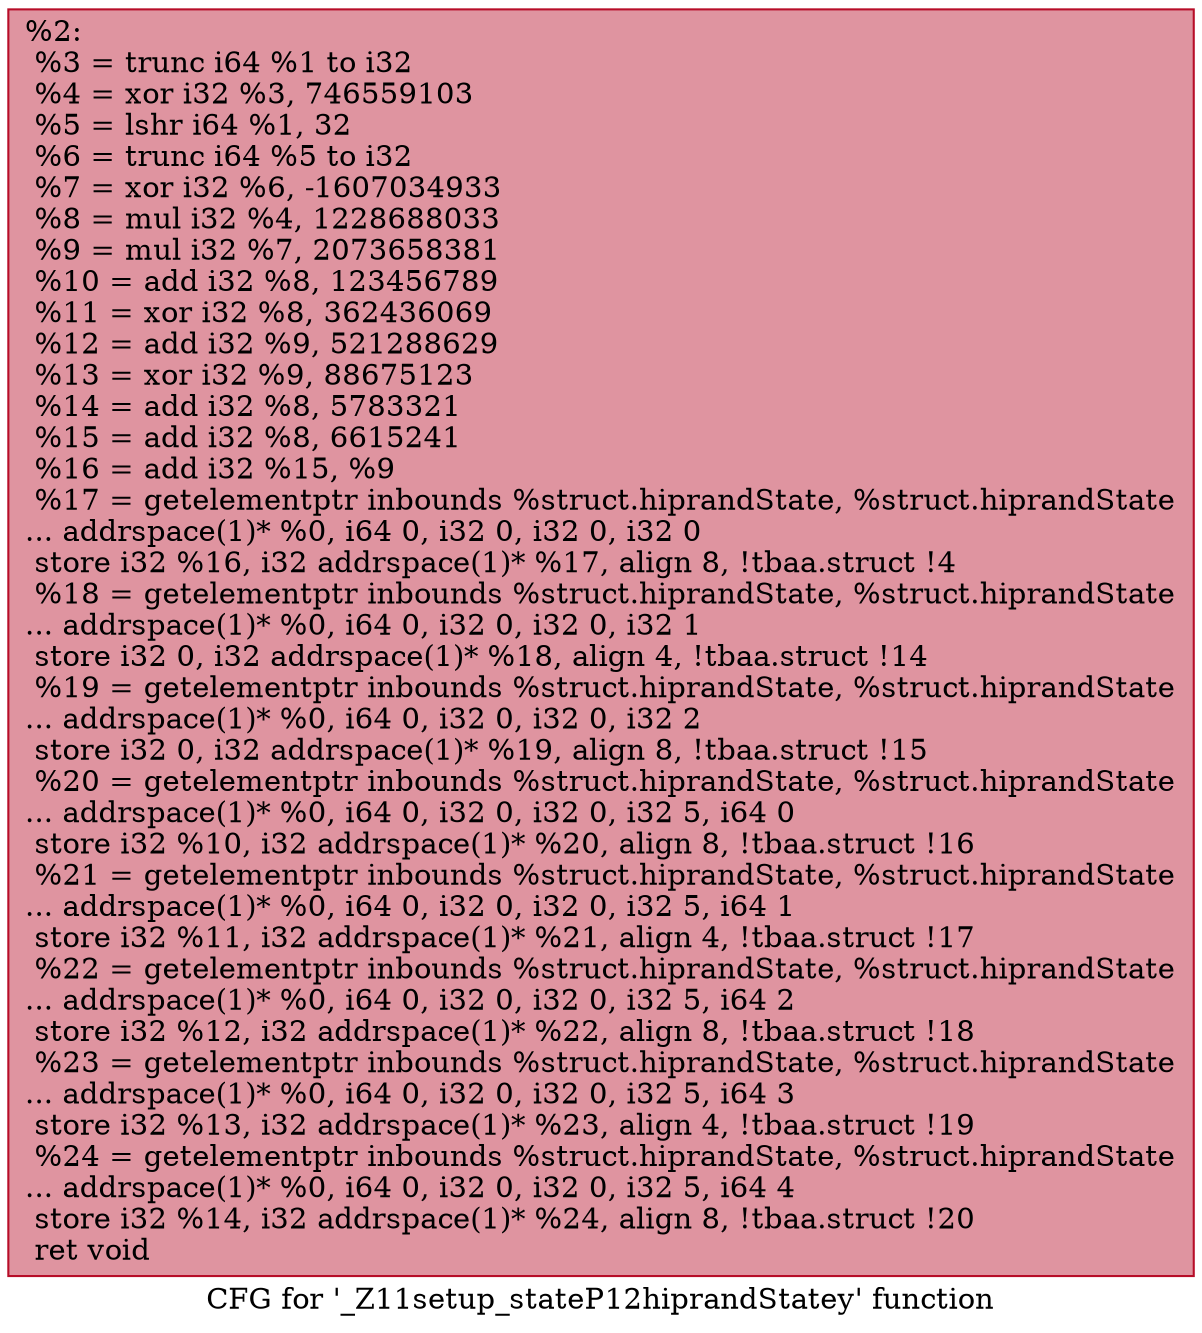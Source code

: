 digraph "CFG for '_Z11setup_stateP12hiprandStatey' function" {
	label="CFG for '_Z11setup_stateP12hiprandStatey' function";

	Node0x500dd70 [shape=record,color="#b70d28ff", style=filled, fillcolor="#b70d2870",label="{%2:\l  %3 = trunc i64 %1 to i32\l  %4 = xor i32 %3, 746559103\l  %5 = lshr i64 %1, 32\l  %6 = trunc i64 %5 to i32\l  %7 = xor i32 %6, -1607034933\l  %8 = mul i32 %4, 1228688033\l  %9 = mul i32 %7, 2073658381\l  %10 = add i32 %8, 123456789\l  %11 = xor i32 %8, 362436069\l  %12 = add i32 %9, 521288629\l  %13 = xor i32 %9, 88675123\l  %14 = add i32 %8, 5783321\l  %15 = add i32 %8, 6615241\l  %16 = add i32 %15, %9\l  %17 = getelementptr inbounds %struct.hiprandState, %struct.hiprandState\l... addrspace(1)* %0, i64 0, i32 0, i32 0, i32 0\l  store i32 %16, i32 addrspace(1)* %17, align 8, !tbaa.struct !4\l  %18 = getelementptr inbounds %struct.hiprandState, %struct.hiprandState\l... addrspace(1)* %0, i64 0, i32 0, i32 0, i32 1\l  store i32 0, i32 addrspace(1)* %18, align 4, !tbaa.struct !14\l  %19 = getelementptr inbounds %struct.hiprandState, %struct.hiprandState\l... addrspace(1)* %0, i64 0, i32 0, i32 0, i32 2\l  store i32 0, i32 addrspace(1)* %19, align 8, !tbaa.struct !15\l  %20 = getelementptr inbounds %struct.hiprandState, %struct.hiprandState\l... addrspace(1)* %0, i64 0, i32 0, i32 0, i32 5, i64 0\l  store i32 %10, i32 addrspace(1)* %20, align 8, !tbaa.struct !16\l  %21 = getelementptr inbounds %struct.hiprandState, %struct.hiprandState\l... addrspace(1)* %0, i64 0, i32 0, i32 0, i32 5, i64 1\l  store i32 %11, i32 addrspace(1)* %21, align 4, !tbaa.struct !17\l  %22 = getelementptr inbounds %struct.hiprandState, %struct.hiprandState\l... addrspace(1)* %0, i64 0, i32 0, i32 0, i32 5, i64 2\l  store i32 %12, i32 addrspace(1)* %22, align 8, !tbaa.struct !18\l  %23 = getelementptr inbounds %struct.hiprandState, %struct.hiprandState\l... addrspace(1)* %0, i64 0, i32 0, i32 0, i32 5, i64 3\l  store i32 %13, i32 addrspace(1)* %23, align 4, !tbaa.struct !19\l  %24 = getelementptr inbounds %struct.hiprandState, %struct.hiprandState\l... addrspace(1)* %0, i64 0, i32 0, i32 0, i32 5, i64 4\l  store i32 %14, i32 addrspace(1)* %24, align 8, !tbaa.struct !20\l  ret void\l}"];
}
